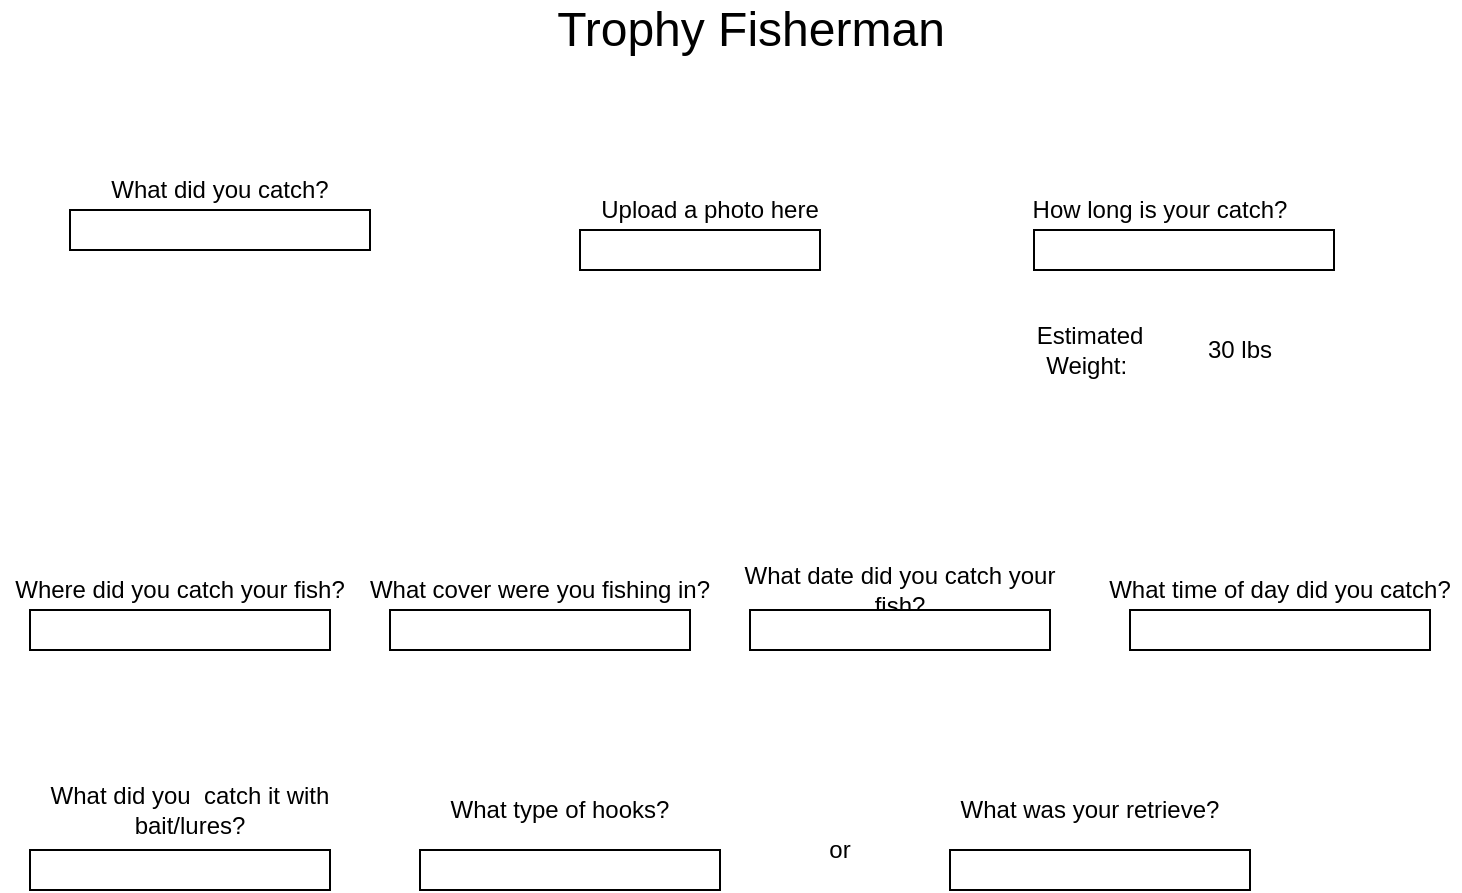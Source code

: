 <mxfile version="14.6.5" type="github">
  <diagram id="q_-OfJpVuc46Vi0m4wlO" name="Page-1">
    <mxGraphModel dx="1422" dy="762" grid="1" gridSize="10" guides="1" tooltips="1" connect="1" arrows="1" fold="1" page="1" pageScale="1" pageWidth="850" pageHeight="1100" math="0" shadow="0">
      <root>
        <mxCell id="0" />
        <mxCell id="1" parent="0" />
        <mxCell id="bHqAYAbNMkdiLEmuRsNj-1" value="&lt;font style=&quot;font-size: 24px&quot;&gt;Trophy Fisherman&lt;/font&gt;" style="text;html=1;strokeColor=none;fillColor=none;align=center;verticalAlign=middle;whiteSpace=wrap;rounded=0;" vertex="1" parent="1">
          <mxGeometry x="318" y="50" width="215" height="20" as="geometry" />
        </mxCell>
        <mxCell id="bHqAYAbNMkdiLEmuRsNj-2" value="What did you catch?" style="text;html=1;strokeColor=none;fillColor=none;align=center;verticalAlign=middle;whiteSpace=wrap;rounded=0;" vertex="1" parent="1">
          <mxGeometry x="70" y="130" width="180" height="20" as="geometry" />
        </mxCell>
        <mxCell id="bHqAYAbNMkdiLEmuRsNj-3" value="How long is your catch?" style="text;html=1;strokeColor=none;fillColor=none;align=center;verticalAlign=middle;whiteSpace=wrap;rounded=0;" vertex="1" parent="1">
          <mxGeometry x="540" y="140" width="180" height="20" as="geometry" />
        </mxCell>
        <mxCell id="bHqAYAbNMkdiLEmuRsNj-4" value="" style="rounded=0;whiteSpace=wrap;html=1;" vertex="1" parent="1">
          <mxGeometry x="85" y="150" width="150" height="20" as="geometry" />
        </mxCell>
        <mxCell id="bHqAYAbNMkdiLEmuRsNj-5" value="" style="rounded=0;whiteSpace=wrap;html=1;" vertex="1" parent="1">
          <mxGeometry x="567" y="160" width="150" height="20" as="geometry" />
        </mxCell>
        <mxCell id="bHqAYAbNMkdiLEmuRsNj-7" value="Upload a photo here" style="text;html=1;strokeColor=none;fillColor=none;align=center;verticalAlign=middle;whiteSpace=wrap;rounded=0;" vertex="1" parent="1">
          <mxGeometry x="310" y="140" width="190" height="20" as="geometry" />
        </mxCell>
        <mxCell id="bHqAYAbNMkdiLEmuRsNj-8" value="" style="rounded=0;whiteSpace=wrap;html=1;" vertex="1" parent="1">
          <mxGeometry x="340" y="160" width="120" height="20" as="geometry" />
        </mxCell>
        <mxCell id="bHqAYAbNMkdiLEmuRsNj-11" value="Where did you catch your fish?" style="text;html=1;strokeColor=none;fillColor=none;align=center;verticalAlign=middle;whiteSpace=wrap;rounded=0;" vertex="1" parent="1">
          <mxGeometry x="50" y="330" width="180" height="20" as="geometry" />
        </mxCell>
        <mxCell id="bHqAYAbNMkdiLEmuRsNj-12" value="" style="rounded=0;whiteSpace=wrap;html=1;" vertex="1" parent="1">
          <mxGeometry x="65" y="350" width="150" height="20" as="geometry" />
        </mxCell>
        <mxCell id="bHqAYAbNMkdiLEmuRsNj-13" value="Estimated Weight:&amp;nbsp;" style="text;html=1;strokeColor=none;fillColor=none;align=center;verticalAlign=middle;whiteSpace=wrap;rounded=0;" vertex="1" parent="1">
          <mxGeometry x="550" y="210" width="90" height="20" as="geometry" />
        </mxCell>
        <mxCell id="bHqAYAbNMkdiLEmuRsNj-14" value="30 lbs" style="text;html=1;strokeColor=none;fillColor=none;align=center;verticalAlign=middle;whiteSpace=wrap;rounded=0;" vertex="1" parent="1">
          <mxGeometry x="650" y="210" width="40" height="20" as="geometry" />
        </mxCell>
        <mxCell id="bHqAYAbNMkdiLEmuRsNj-15" value="What cover were you fishing in?" style="text;html=1;strokeColor=none;fillColor=none;align=center;verticalAlign=middle;whiteSpace=wrap;rounded=0;" vertex="1" parent="1">
          <mxGeometry x="230" y="330" width="180" height="20" as="geometry" />
        </mxCell>
        <mxCell id="bHqAYAbNMkdiLEmuRsNj-16" value="" style="rounded=0;whiteSpace=wrap;html=1;" vertex="1" parent="1">
          <mxGeometry x="245" y="350" width="150" height="20" as="geometry" />
        </mxCell>
        <mxCell id="bHqAYAbNMkdiLEmuRsNj-17" value="What date did you catch your fish?" style="text;html=1;strokeColor=none;fillColor=none;align=center;verticalAlign=middle;whiteSpace=wrap;rounded=0;" vertex="1" parent="1">
          <mxGeometry x="410" y="330" width="180" height="20" as="geometry" />
        </mxCell>
        <mxCell id="bHqAYAbNMkdiLEmuRsNj-18" value="" style="rounded=0;whiteSpace=wrap;html=1;" vertex="1" parent="1">
          <mxGeometry x="425" y="350" width="150" height="20" as="geometry" />
        </mxCell>
        <mxCell id="bHqAYAbNMkdiLEmuRsNj-19" value="What time of day did you catch?" style="text;html=1;strokeColor=none;fillColor=none;align=center;verticalAlign=middle;whiteSpace=wrap;rounded=0;" vertex="1" parent="1">
          <mxGeometry x="600" y="330" width="180" height="20" as="geometry" />
        </mxCell>
        <mxCell id="bHqAYAbNMkdiLEmuRsNj-20" value="" style="rounded=0;whiteSpace=wrap;html=1;" vertex="1" parent="1">
          <mxGeometry x="615" y="350" width="150" height="20" as="geometry" />
        </mxCell>
        <mxCell id="bHqAYAbNMkdiLEmuRsNj-21" value="What did you&amp;nbsp; catch it with bait/lures?" style="text;html=1;strokeColor=none;fillColor=none;align=center;verticalAlign=middle;whiteSpace=wrap;rounded=0;" vertex="1" parent="1">
          <mxGeometry x="50" y="440" width="190" height="20" as="geometry" />
        </mxCell>
        <mxCell id="bHqAYAbNMkdiLEmuRsNj-22" value="" style="rounded=0;whiteSpace=wrap;html=1;" vertex="1" parent="1">
          <mxGeometry x="65" y="470" width="150" height="20" as="geometry" />
        </mxCell>
        <mxCell id="bHqAYAbNMkdiLEmuRsNj-23" value="What type of hooks?" style="text;html=1;strokeColor=none;fillColor=none;align=center;verticalAlign=middle;whiteSpace=wrap;rounded=0;" vertex="1" parent="1">
          <mxGeometry x="240" y="440" width="180" height="20" as="geometry" />
        </mxCell>
        <mxCell id="bHqAYAbNMkdiLEmuRsNj-24" value="" style="rounded=0;whiteSpace=wrap;html=1;" vertex="1" parent="1">
          <mxGeometry x="260" y="470" width="150" height="20" as="geometry" />
        </mxCell>
        <mxCell id="bHqAYAbNMkdiLEmuRsNj-25" value="What was your retrieve?" style="text;html=1;strokeColor=none;fillColor=none;align=center;verticalAlign=middle;whiteSpace=wrap;rounded=0;" vertex="1" parent="1">
          <mxGeometry x="505" y="440" width="180" height="20" as="geometry" />
        </mxCell>
        <mxCell id="bHqAYAbNMkdiLEmuRsNj-26" value="" style="rounded=0;whiteSpace=wrap;html=1;" vertex="1" parent="1">
          <mxGeometry x="525" y="470" width="150" height="20" as="geometry" />
        </mxCell>
        <mxCell id="bHqAYAbNMkdiLEmuRsNj-28" value="or" style="text;html=1;strokeColor=none;fillColor=none;align=center;verticalAlign=middle;whiteSpace=wrap;rounded=0;" vertex="1" parent="1">
          <mxGeometry x="450" y="460" width="40" height="20" as="geometry" />
        </mxCell>
      </root>
    </mxGraphModel>
  </diagram>
</mxfile>
